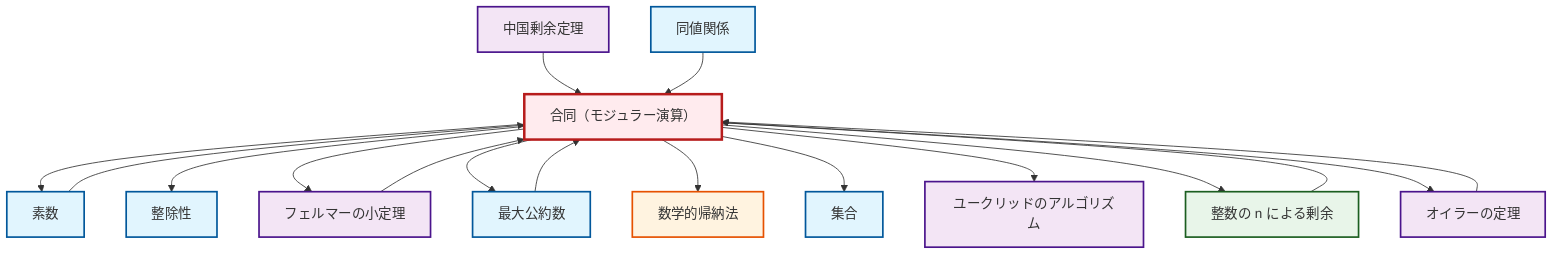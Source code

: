 graph TD
    classDef definition fill:#e1f5fe,stroke:#01579b,stroke-width:2px
    classDef theorem fill:#f3e5f5,stroke:#4a148c,stroke-width:2px
    classDef axiom fill:#fff3e0,stroke:#e65100,stroke-width:2px
    classDef example fill:#e8f5e9,stroke:#1b5e20,stroke-width:2px
    classDef current fill:#ffebee,stroke:#b71c1c,stroke-width:3px
    def-congruence["合同（モジュラー演算）"]:::definition
    thm-euler["オイラーの定理"]:::theorem
    ax-induction["数学的帰納法"]:::axiom
    def-equivalence-relation["同値関係"]:::definition
    def-set["集合"]:::definition
    ex-quotient-integers-mod-n["整数の n による剰余"]:::example
    def-divisibility["整除性"]:::definition
    def-prime["素数"]:::definition
    thm-euclidean-algorithm["ユークリッドのアルゴリズム"]:::theorem
    thm-chinese-remainder["中国剰余定理"]:::theorem
    def-gcd["最大公約数"]:::definition
    thm-fermat-little["フェルマーの小定理"]:::theorem
    thm-euler --> def-congruence
    def-congruence --> def-prime
    ex-quotient-integers-mod-n --> def-congruence
    def-congruence --> def-divisibility
    def-congruence --> thm-fermat-little
    thm-fermat-little --> def-congruence
    def-congruence --> def-gcd
    thm-chinese-remainder --> def-congruence
    def-congruence --> ax-induction
    def-equivalence-relation --> def-congruence
    def-congruence --> def-set
    def-congruence --> thm-euclidean-algorithm
    def-congruence --> ex-quotient-integers-mod-n
    def-prime --> def-congruence
    def-congruence --> thm-euler
    def-gcd --> def-congruence
    class def-congruence current